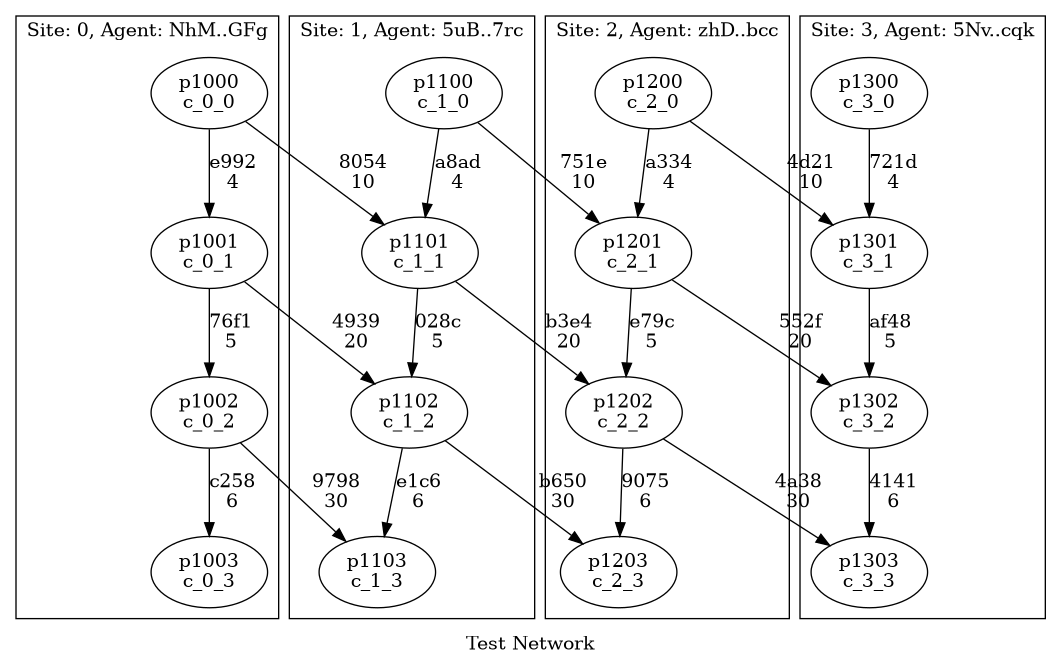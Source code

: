@startdot
digraph testNet {
  label = "Test Network"
  subgraph cluster_0 {
    label = "Site: 0, Agent: NhM..GFg"
    c_0_0 [label="p1000\nc_0_0"];
    c_0_1 [label="p1001\nc_0_1"];
    c_0_2 [label="p1002\nc_0_2"];
    c_0_3 [label="p1003\nc_0_3"];

  }

  subgraph cluster_1 {
    label = "Site: 1, Agent: 5uB..7rc"
    c_1_1 [label="p1101\nc_1_1"];
    c_1_2 [label="p1102\nc_1_2"];
    c_1_3 [label="p1103\nc_1_3"];
    c_1_0 [label="p1100\nc_1_0"];

  }

  subgraph cluster_2 {
    label = "Site: 2, Agent: zhD..bcc"
    c_2_1 [label="p1201\nc_2_1"];
    c_2_2 [label="p1202\nc_2_2"];
    c_2_3 [label="p1203\nc_2_3"];
    c_2_0 [label="p1200\nc_2_0"];

  }

  subgraph cluster_3 {
    label = "Site: 3, Agent: 5Nv..cqk"
    c_3_1 [label="p1301\nc_3_1"];
    c_3_2 [label="p1302\nc_3_2"];
    c_3_3 [label="p1303\nc_3_3"];
    c_3_0 [label="p1300\nc_3_0"];

  }

  c_0_0 -> c_0_1 [label="e992
4"]
  c_0_1 -> c_0_2 [label="76f1
5"]
  c_0_2 -> c_0_3 [label="c258
6"]
  c_0_0 -> c_1_1 [label="8054
10"]
  c_0_1 -> c_1_2 [label="4939
20"]
  c_0_2 -> c_1_3 [label="9798
30"]
  c_1_0 -> c_1_1 [label="a8ad
4"]
  c_1_1 -> c_1_2 [label="028c
5"]
  c_1_2 -> c_1_3 [label="e1c6
6"]
  c_1_0 -> c_2_1 [label="751e
10"]
  c_1_1 -> c_2_2 [label="b3e4
20"]
  c_1_2 -> c_2_3 [label="b650
30"]
  c_2_0 -> c_2_1 [label="a334
4"]
  c_2_1 -> c_2_2 [label="e79c
5"]
  c_2_2 -> c_2_3 [label="9075
6"]
  c_2_0 -> c_3_1 [label="4d21
10"]
  c_2_1 -> c_3_2 [label="552f
20"]
  c_2_2 -> c_3_3 [label="4a38
30"]
  c_3_0 -> c_3_1 [label="721d
4"]
  c_3_1 -> c_3_2 [label="af48
5"]
  c_3_2 -> c_3_3 [label="4141
6"]

}
@enddot
